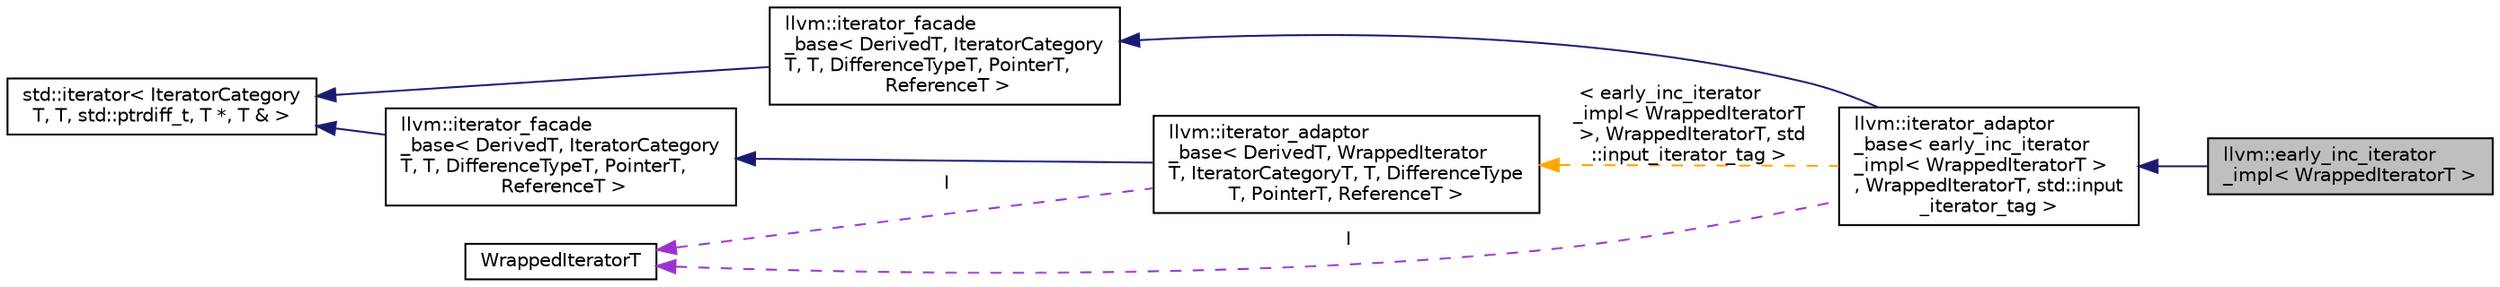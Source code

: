 digraph "llvm::early_inc_iterator_impl&lt; WrappedIteratorT &gt;"
{
 // LATEX_PDF_SIZE
  bgcolor="transparent";
  edge [fontname="Helvetica",fontsize="10",labelfontname="Helvetica",labelfontsize="10"];
  node [fontname="Helvetica",fontsize="10",shape="box"];
  rankdir="LR";
  Node1 [label="llvm::early_inc_iterator\l_impl\< WrappedIteratorT \>",height=0.2,width=0.4,color="black", fillcolor="grey75", style="filled", fontcolor="black",tooltip="A pseudo-iterator adaptor that is designed to implement \"early increment\" style loops."];
  Node2 -> Node1 [dir="back",color="midnightblue",fontsize="10",style="solid",fontname="Helvetica"];
  Node2 [label="llvm::iterator_adaptor\l_base\< early_inc_iterator\l_impl\< WrappedIteratorT \>\l, WrappedIteratorT, std::input\l_iterator_tag \>",height=0.2,width=0.4,color="black",URL="$classllvm_1_1iterator__adaptor__base.html",tooltip=" "];
  Node3 -> Node2 [dir="back",color="midnightblue",fontsize="10",style="solid",fontname="Helvetica"];
  Node3 [label="llvm::iterator_facade\l_base\< DerivedT, IteratorCategory\lT, T, DifferenceTypeT, PointerT,\l ReferenceT \>",height=0.2,width=0.4,color="black",URL="$classllvm_1_1iterator__facade__base.html",tooltip="CRTP base class which implements the entire standard iterator facade in terms of a minimal subset of ..."];
  Node4 -> Node3 [dir="back",color="midnightblue",fontsize="10",style="solid",fontname="Helvetica"];
  Node4 [label="std::iterator\< IteratorCategory\lT, T, std::ptrdiff_t, T *, T & \>",height=0.2,width=0.4,color="black",tooltip=" "];
  Node5 -> Node2 [dir="back",color="darkorchid3",fontsize="10",style="dashed",label=" I" ,fontname="Helvetica"];
  Node5 [label="WrappedIteratorT",height=0.2,width=0.4,color="black",URL="$classWrappedIteratorT.html",tooltip=" "];
  Node6 -> Node2 [dir="back",color="orange",fontsize="10",style="dashed",label=" \< early_inc_iterator\l_impl\< WrappedIteratorT\l \>, WrappedIteratorT, std\l::input_iterator_tag \>" ,fontname="Helvetica"];
  Node6 [label="llvm::iterator_adaptor\l_base\< DerivedT, WrappedIterator\lT, IteratorCategoryT, T, DifferenceType\lT, PointerT, ReferenceT \>",height=0.2,width=0.4,color="black",URL="$classllvm_1_1iterator__adaptor__base.html",tooltip="CRTP base class for adapting an iterator to a different type."];
  Node7 -> Node6 [dir="back",color="midnightblue",fontsize="10",style="solid",fontname="Helvetica"];
  Node7 [label="llvm::iterator_facade\l_base\< DerivedT, IteratorCategory\lT, T, DifferenceTypeT, PointerT,\l ReferenceT \>",height=0.2,width=0.4,color="black",URL="$classllvm_1_1iterator__facade__base.html",tooltip="CRTP base class which implements the entire standard iterator facade in terms of a minimal subset of ..."];
  Node4 -> Node7 [dir="back",color="midnightblue",fontsize="10",style="solid",fontname="Helvetica"];
  Node5 -> Node6 [dir="back",color="darkorchid3",fontsize="10",style="dashed",label=" I" ,fontname="Helvetica"];
}
